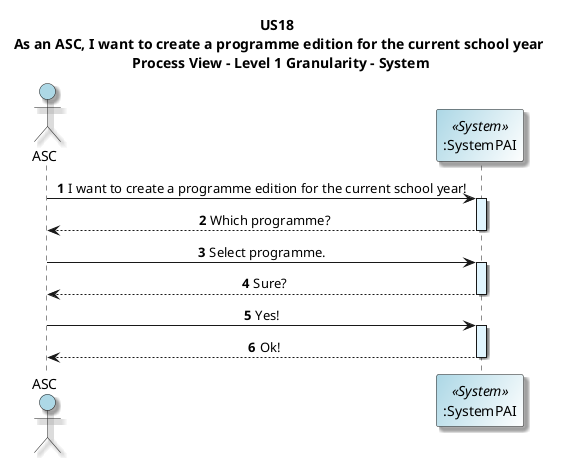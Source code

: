 @startuml

title US18 \n As an ASC, I want to create a programme edition for the current school year \n Process View - Level 1 Granularity - System

skinparam titleFontName "Verdana"
skinparam defaultFontName "Verdana"
skinparam defaultTextAlignment center
skinparam shadowing true
skinparam actorBackgroundColor #lightblue
skinparam participantBackgroundColor #lightblue/white
autonumber

actor ASC as ASC
participant ":SystemPAI" as System <<System>>

ASC -> System: I want to create a programme edition for the current school year!
activate System #E1F5FE

System --> ASC: Which programme?
deactivate System

ASC -> System: Select programme.
activate System  #E1F5FE

System --> ASC: Sure?
deactivate System

ASC -> System: Yes!
activate System  #E1F5FE

System --> ASC: Ok!

deactivate System
@enduml